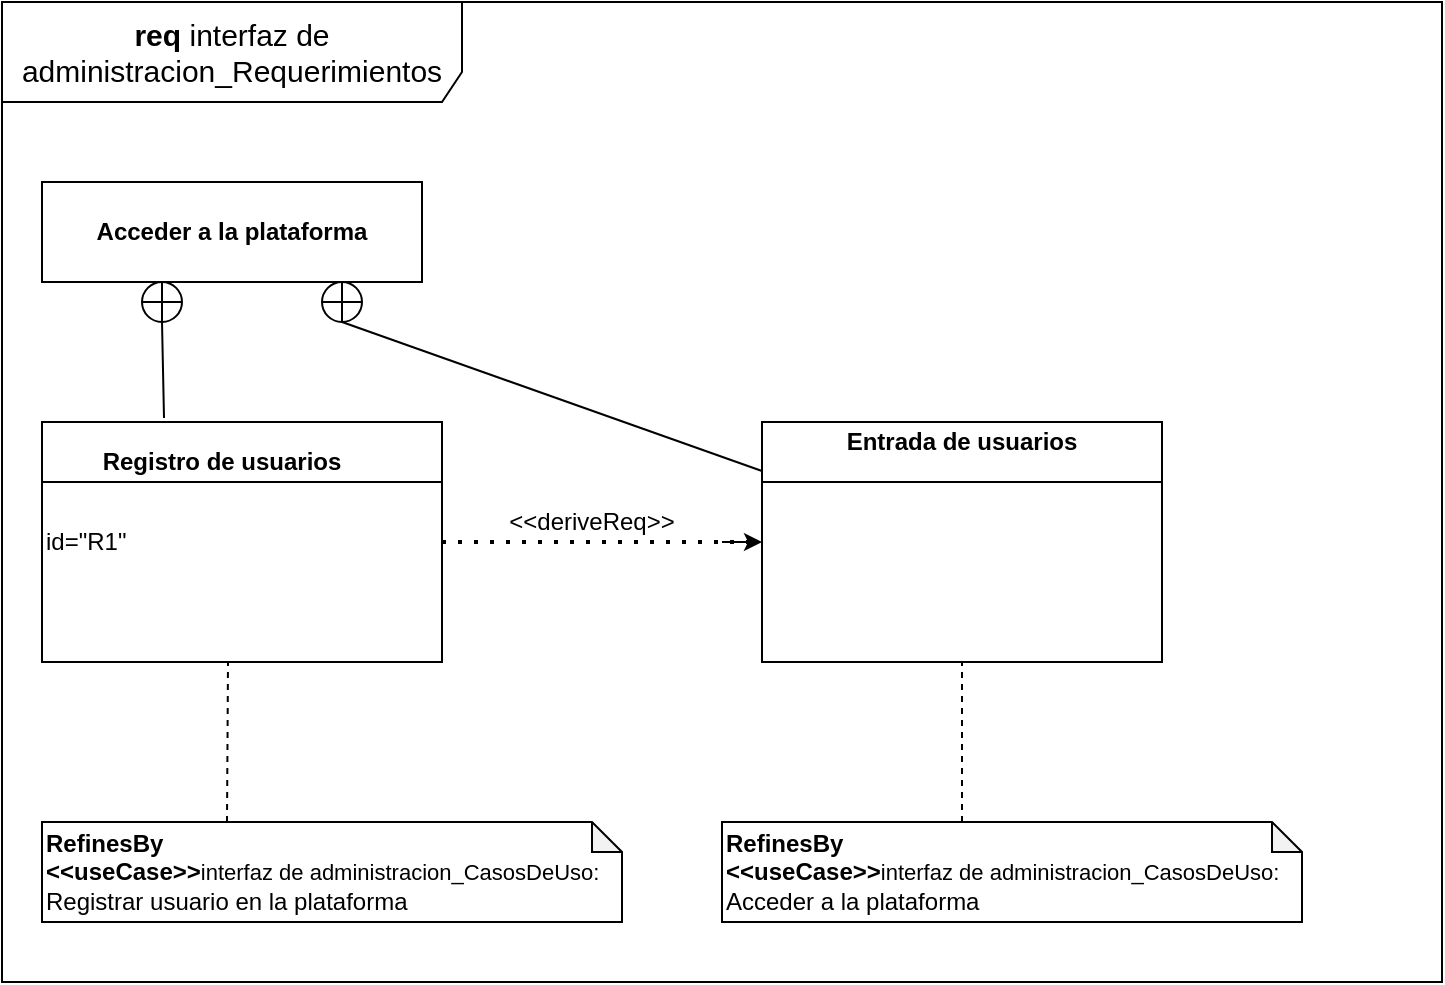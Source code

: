 <mxfile version="13.6.6" type="github">
  <diagram id="AtlF3DiGu45CcL0kuLVt" name="Page-1">
    <mxGraphModel dx="1609" dy="435" grid="1" gridSize="10" guides="1" tooltips="1" connect="1" arrows="1" fold="1" page="1" pageScale="1" pageWidth="827" pageHeight="1169" math="0" shadow="0">
      <root>
        <mxCell id="0" />
        <mxCell id="1" parent="0" />
        <mxCell id="bjxUz_0HNQe92oVdcdLu-1" value="&lt;font style=&quot;font-size: 15px&quot;&gt;&lt;b&gt;req&amp;nbsp;&lt;/b&gt;&lt;span style=&quot;text-align: left&quot;&gt;interfaz de administracion_Requerimientos&lt;/span&gt;&lt;/font&gt;" style="shape=umlFrame;whiteSpace=wrap;html=1;width=230;height=50;" vertex="1" parent="1">
          <mxGeometry x="-660" y="30" width="720" height="490" as="geometry" />
        </mxCell>
        <mxCell id="bjxUz_0HNQe92oVdcdLu-3" value="id=&quot;R1&quot;&lt;br&gt;" style="rounded=0;whiteSpace=wrap;html=1;align=left;" vertex="1" parent="1">
          <mxGeometry x="-640" y="240" width="200" height="120" as="geometry" />
        </mxCell>
        <mxCell id="bjxUz_0HNQe92oVdcdLu-4" value="" style="endArrow=none;html=1;exitX=0;exitY=0.25;exitDx=0;exitDy=0;entryX=1;entryY=0.25;entryDx=0;entryDy=0;" edge="1" parent="1" source="bjxUz_0HNQe92oVdcdLu-3" target="bjxUz_0HNQe92oVdcdLu-3">
          <mxGeometry width="50" height="50" relative="1" as="geometry">
            <mxPoint x="-340" y="420" as="sourcePoint" />
            <mxPoint x="-290" y="370" as="targetPoint" />
          </mxGeometry>
        </mxCell>
        <mxCell id="bjxUz_0HNQe92oVdcdLu-6" value="" style="rounded=0;whiteSpace=wrap;html=1;" vertex="1" parent="1">
          <mxGeometry x="-280" y="240" width="200" height="120" as="geometry" />
        </mxCell>
        <mxCell id="bjxUz_0HNQe92oVdcdLu-7" value="" style="endArrow=none;html=1;exitX=0;exitY=0.25;exitDx=0;exitDy=0;entryX=1;entryY=0.25;entryDx=0;entryDy=0;" edge="1" parent="1" source="bjxUz_0HNQe92oVdcdLu-6" target="bjxUz_0HNQe92oVdcdLu-6">
          <mxGeometry width="50" height="50" relative="1" as="geometry">
            <mxPoint x="-47" y="420" as="sourcePoint" />
            <mxPoint x="3" y="370" as="targetPoint" />
          </mxGeometry>
        </mxCell>
        <mxCell id="bjxUz_0HNQe92oVdcdLu-8" value="&lt;b&gt;Registro de usuarios&lt;/b&gt;" style="text;html=1;strokeColor=none;fillColor=none;align=center;verticalAlign=middle;whiteSpace=wrap;rounded=0;" vertex="1" parent="1">
          <mxGeometry x="-650" y="240" width="200" height="40" as="geometry" />
        </mxCell>
        <mxCell id="bjxUz_0HNQe92oVdcdLu-9" value="&lt;b&gt;Entrada de usuarios&lt;/b&gt;" style="text;html=1;strokeColor=none;fillColor=none;align=center;verticalAlign=middle;whiteSpace=wrap;rounded=0;" vertex="1" parent="1">
          <mxGeometry x="-280" y="230" width="200" height="40" as="geometry" />
        </mxCell>
        <mxCell id="bjxUz_0HNQe92oVdcdLu-11" value="&lt;b&gt;Acceder a la plataforma&lt;/b&gt;" style="rounded=0;whiteSpace=wrap;html=1;" vertex="1" parent="1">
          <mxGeometry x="-640" y="120" width="190" height="50" as="geometry" />
        </mxCell>
        <mxCell id="bjxUz_0HNQe92oVdcdLu-12" value="" style="verticalLabelPosition=bottom;verticalAlign=top;html=1;shape=mxgraph.flowchart.summing_function;" vertex="1" parent="1">
          <mxGeometry x="-500" y="170" width="20" height="20" as="geometry" />
        </mxCell>
        <mxCell id="bjxUz_0HNQe92oVdcdLu-13" value="" style="verticalLabelPosition=bottom;verticalAlign=top;html=1;shape=mxgraph.flowchart.summing_function;" vertex="1" parent="1">
          <mxGeometry x="-590" y="170" width="20" height="20" as="geometry" />
        </mxCell>
        <mxCell id="bjxUz_0HNQe92oVdcdLu-14" value="" style="endArrow=none;html=1;exitX=0.5;exitY=1;exitDx=0;exitDy=0;exitPerimeter=0;entryX=0.355;entryY=-0.05;entryDx=0;entryDy=0;entryPerimeter=0;" edge="1" parent="1" source="bjxUz_0HNQe92oVdcdLu-13" target="bjxUz_0HNQe92oVdcdLu-8">
          <mxGeometry width="50" height="50" relative="1" as="geometry">
            <mxPoint x="-330" y="270" as="sourcePoint" />
            <mxPoint x="-280" y="220" as="targetPoint" />
          </mxGeometry>
        </mxCell>
        <mxCell id="bjxUz_0HNQe92oVdcdLu-15" value="" style="endArrow=none;html=1;exitX=0.5;exitY=1;exitDx=0;exitDy=0;exitPerimeter=0;" edge="1" parent="1" source="bjxUz_0HNQe92oVdcdLu-12" target="bjxUz_0HNQe92oVdcdLu-6">
          <mxGeometry width="50" height="50" relative="1" as="geometry">
            <mxPoint x="-330" y="270" as="sourcePoint" />
            <mxPoint x="-280" y="220" as="targetPoint" />
          </mxGeometry>
        </mxCell>
        <mxCell id="bjxUz_0HNQe92oVdcdLu-18" value="" style="endArrow=none;dashed=1;html=1;dashPattern=1 3;strokeWidth=2;exitX=1;exitY=0.5;exitDx=0;exitDy=0;entryX=0;entryY=0.5;entryDx=0;entryDy=0;" edge="1" parent="1" source="bjxUz_0HNQe92oVdcdLu-3" target="bjxUz_0HNQe92oVdcdLu-6">
          <mxGeometry width="50" height="50" relative="1" as="geometry">
            <mxPoint x="-330" y="270" as="sourcePoint" />
            <mxPoint x="-280" y="220" as="targetPoint" />
          </mxGeometry>
        </mxCell>
        <mxCell id="bjxUz_0HNQe92oVdcdLu-19" value="" style="endArrow=classic;html=1;entryX=0;entryY=0.5;entryDx=0;entryDy=0;" edge="1" parent="1" target="bjxUz_0HNQe92oVdcdLu-6">
          <mxGeometry width="50" height="50" relative="1" as="geometry">
            <mxPoint x="-300" y="300" as="sourcePoint" />
            <mxPoint x="-280" y="220" as="targetPoint" />
          </mxGeometry>
        </mxCell>
        <mxCell id="bjxUz_0HNQe92oVdcdLu-20" value="&amp;lt;&amp;lt;deriveReq&amp;gt;&amp;gt;" style="text;html=1;strokeColor=none;fillColor=none;align=center;verticalAlign=middle;whiteSpace=wrap;rounded=0;" vertex="1" parent="1">
          <mxGeometry x="-430" y="280" width="130" height="20" as="geometry" />
        </mxCell>
        <mxCell id="bjxUz_0HNQe92oVdcdLu-21" value="&lt;b&gt;RefinesBy&lt;br&gt;&amp;lt;&amp;lt;useCase&amp;gt;&amp;gt;&lt;/b&gt;&lt;font style=&quot;font-size: 11px&quot;&gt;interfaz de administracion_CasosDeUso:&lt;br&gt;&lt;/font&gt;Registrar usuario en la plataforma" style="shape=note;whiteSpace=wrap;html=1;backgroundOutline=1;darkOpacity=0.05;size=15;align=left;" vertex="1" parent="1">
          <mxGeometry x="-640" y="440" width="290" height="50" as="geometry" />
        </mxCell>
        <mxCell id="bjxUz_0HNQe92oVdcdLu-23" value="" style="endArrow=none;dashed=1;html=1;exitX=0;exitY=0;exitDx=92.5;exitDy=0;exitPerimeter=0;entryX=0.465;entryY=1;entryDx=0;entryDy=0;entryPerimeter=0;" edge="1" parent="1" source="bjxUz_0HNQe92oVdcdLu-21" target="bjxUz_0HNQe92oVdcdLu-3">
          <mxGeometry width="50" height="50" relative="1" as="geometry">
            <mxPoint x="-330" y="370" as="sourcePoint" />
            <mxPoint x="-280" y="320" as="targetPoint" />
          </mxGeometry>
        </mxCell>
        <mxCell id="bjxUz_0HNQe92oVdcdLu-24" value="" style="endArrow=none;dashed=1;html=1;exitX=0.5;exitY=0;exitDx=0;exitDy=0;exitPerimeter=0;entryX=0.5;entryY=1;entryDx=0;entryDy=0;" edge="1" parent="1" target="bjxUz_0HNQe92oVdcdLu-6">
          <mxGeometry width="50" height="50" relative="1" as="geometry">
            <mxPoint x="-180" y="440" as="sourcePoint" />
            <mxPoint x="-280" y="320" as="targetPoint" />
          </mxGeometry>
        </mxCell>
        <mxCell id="bjxUz_0HNQe92oVdcdLu-25" value="&lt;b&gt;RefinesBy&lt;br&gt;&amp;lt;&amp;lt;useCase&amp;gt;&amp;gt;&lt;/b&gt;&lt;font style=&quot;font-size: 11px&quot;&gt;interfaz de administracion_CasosDeUso:&lt;br&gt;&lt;/font&gt;Acceder a la plataforma" style="shape=note;whiteSpace=wrap;html=1;backgroundOutline=1;darkOpacity=0.05;size=15;align=left;" vertex="1" parent="1">
          <mxGeometry x="-300" y="440" width="290" height="50" as="geometry" />
        </mxCell>
      </root>
    </mxGraphModel>
  </diagram>
</mxfile>
